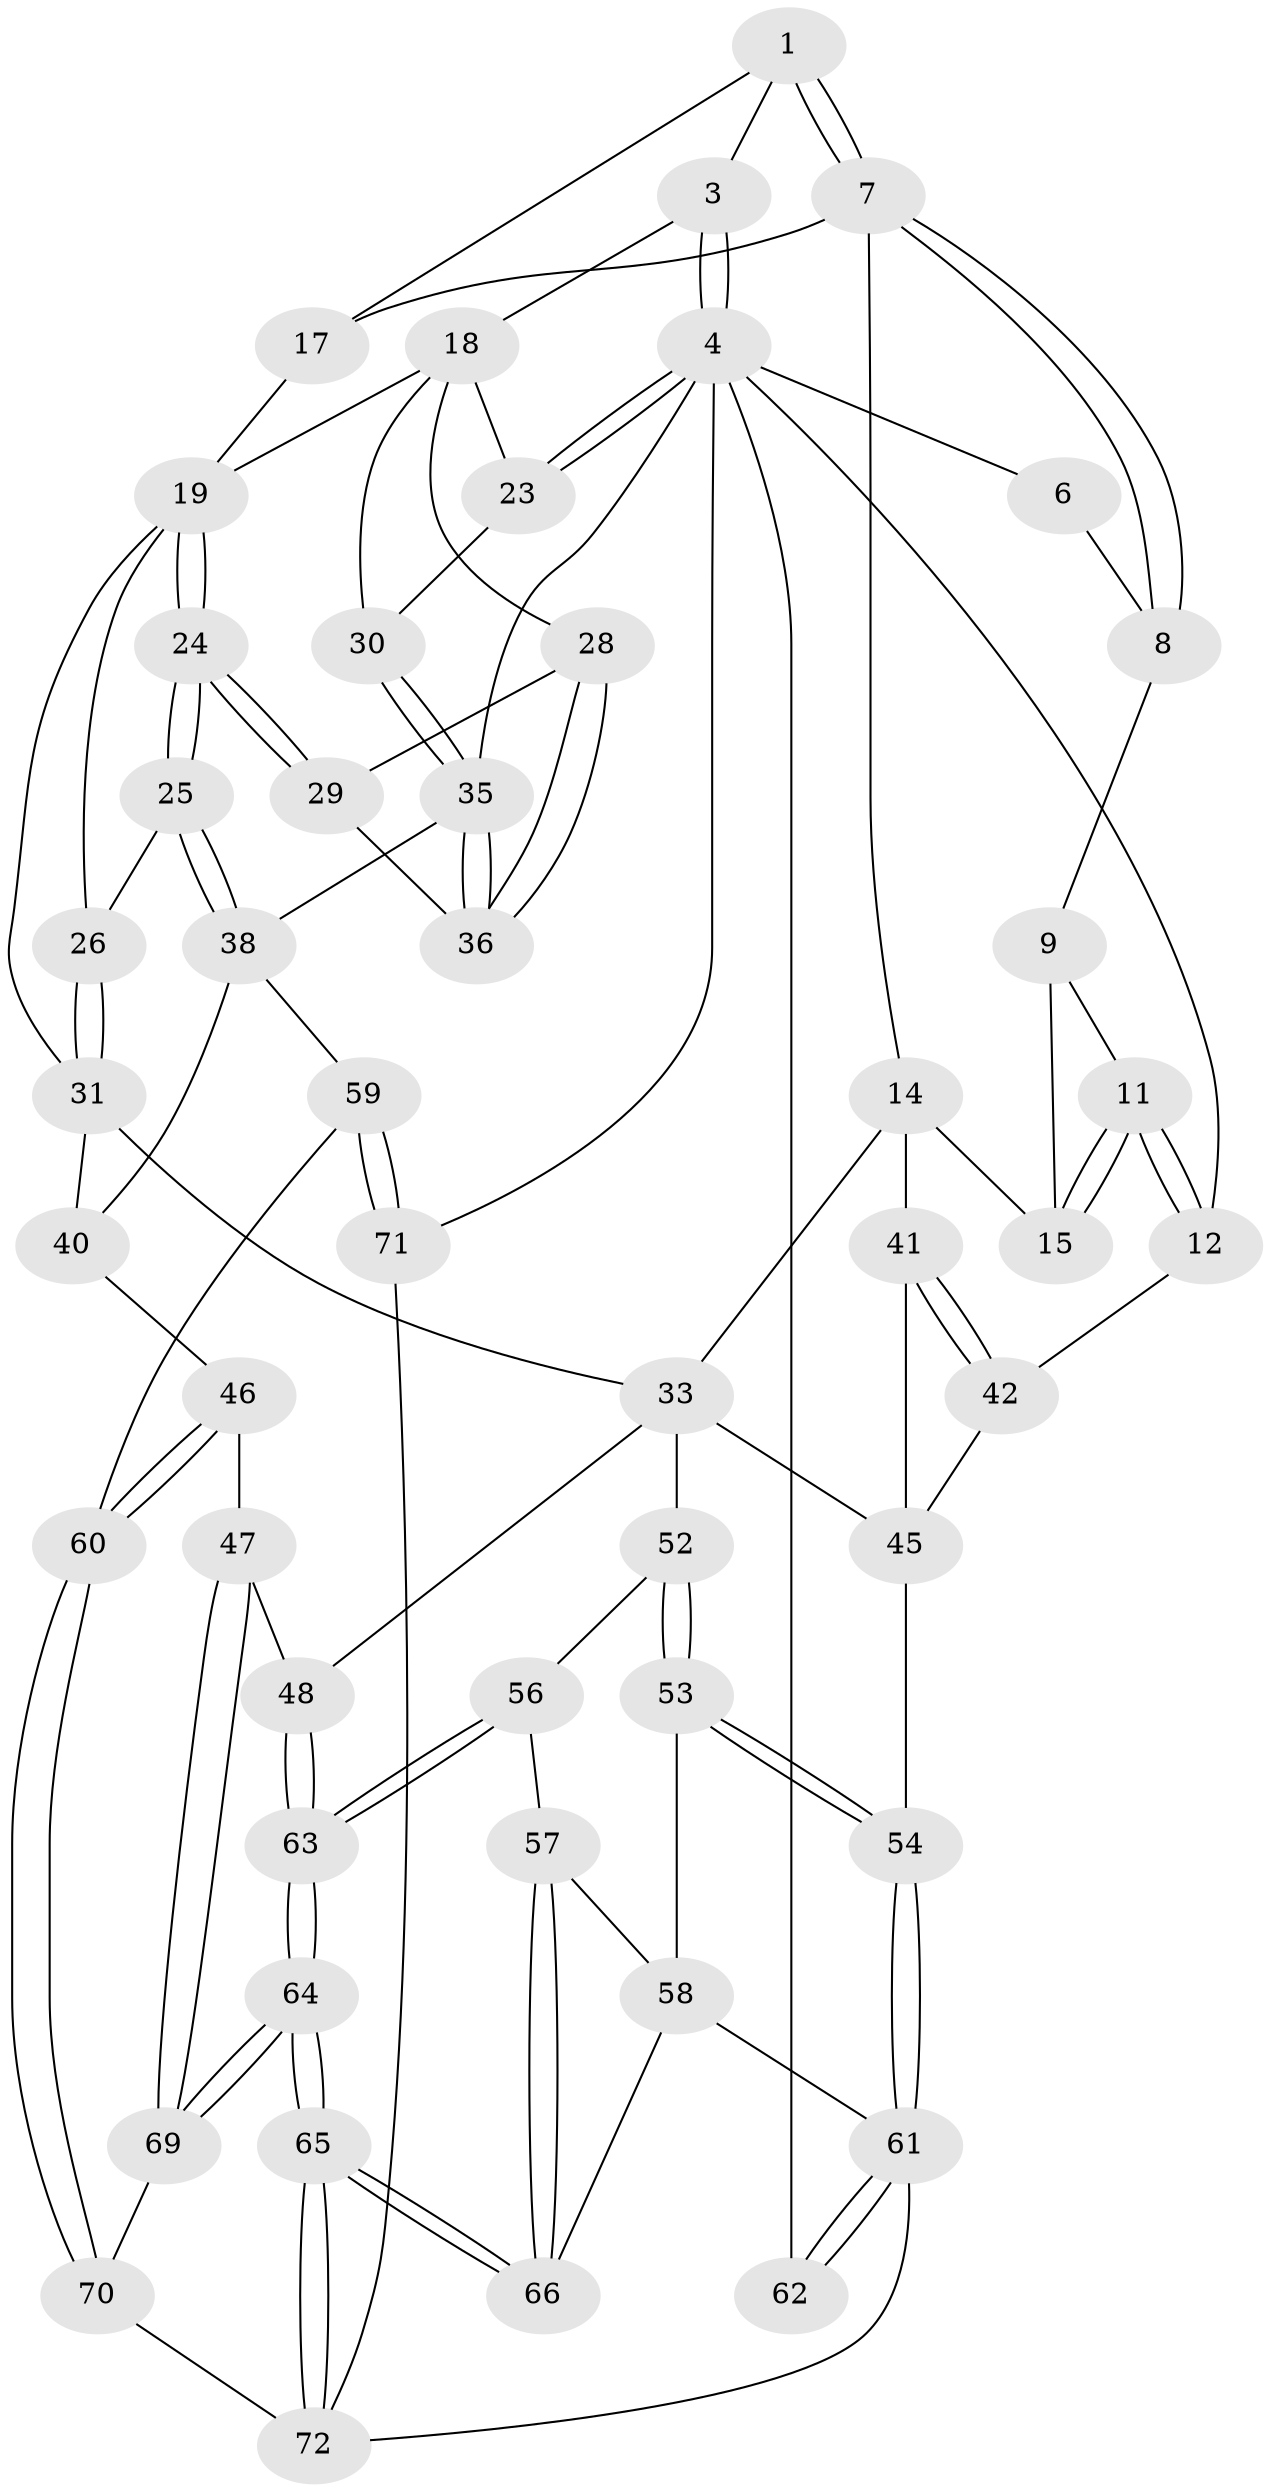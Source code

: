 // original degree distribution, {3: 0.02702702702702703, 4: 0.28378378378378377, 6: 0.25675675675675674, 5: 0.43243243243243246}
// Generated by graph-tools (version 1.1) at 2025/21/03/04/25 18:21:22]
// undirected, 51 vertices, 116 edges
graph export_dot {
graph [start="1"]
  node [color=gray90,style=filled];
  1 [pos="+0.506510597421908+0",super="+2"];
  3 [pos="+0.7334410031766041+0"];
  4 [pos="+1+0",super="+5+51"];
  6 [pos="+0.12640074970043277+0"];
  7 [pos="+0.31306717720676447+0.13016907942546155",super="+13"];
  8 [pos="+0.15194429453039326+0"];
  9 [pos="+0.11620767513610657+0.03996896937033327",super="+10"];
  11 [pos="+0+0.33121291404357517"];
  12 [pos="+0+0.35722568353840417"];
  14 [pos="+0.32581437885675885+0.24647174406407935",super="+34"];
  15 [pos="+0.2515590878099941+0.24429506129687317",super="+16"];
  17 [pos="+0.5503120537458284+0.06333489762605866"];
  18 [pos="+0.7594855763923+0",super="+22"];
  19 [pos="+0.7259272384093939+0.035696593902803206",super="+20"];
  23 [pos="+1+0.24019367575272743"];
  24 [pos="+0.6944646809701926+0.2777795680258736"];
  25 [pos="+0.6875252301594729+0.28640184901608345"];
  26 [pos="+0.6650527782606998+0.2867831305692219"];
  28 [pos="+0.8358269153970228+0.15639188227545947"];
  29 [pos="+0.7492739268508865+0.2503280973818091"];
  30 [pos="+1+0.3704480389154804"];
  31 [pos="+0.5738684492698968+0.2980857775848732",super="+32"];
  33 [pos="+0.4088347402642546+0.37567096690288204",super="+43"];
  35 [pos="+1+0.4852346031611042",super="+37"];
  36 [pos="+0.8960998249795643+0.28003961724560045"];
  38 [pos="+0.9201842965099161+0.570212162974631",super="+39"];
  40 [pos="+0.6108548495746301+0.5224193938982695"];
  41 [pos="+0.22274868161265965+0.4017208839283336"];
  42 [pos="+0+0.4568268445836323"];
  45 [pos="+0.17637221509705805+0.536402067047217",super="+50"];
  46 [pos="+0.517785571100275+0.6771398807111089"];
  47 [pos="+0.41792207097139067+0.7107080010157236"];
  48 [pos="+0.37733286145455625+0.68396936984027"];
  52 [pos="+0.15965301158850237+0.6695099824756975",super="+55"];
  53 [pos="+0.026299455961187317+0.6814902285876255"];
  54 [pos="+0+0.5690297359360852"];
  56 [pos="+0.1708676115573231+0.7763488298876866"];
  57 [pos="+0.1541482816837482+0.7725480828430826"];
  58 [pos="+0.1048933944607093+0.7542890884693185",super="+67"];
  59 [pos="+0.7826844247261439+0.7919345179444244"];
  60 [pos="+0.7540590731374989+0.795122196211034"];
  61 [pos="+0+0.8242483239939898",super="+68"];
  62 [pos="+0+1"];
  63 [pos="+0.2449533763743755+0.8427036233484667"];
  64 [pos="+0.256130671526542+0.9605368697835773"];
  65 [pos="+0.2411638734063881+1"];
  66 [pos="+0.16723984019061788+0.9466256449220096"];
  69 [pos="+0.4376807243100807+0.7952730428176531"];
  70 [pos="+0.5284346906832788+0.9124328962643197"];
  71 [pos="+0.9635554700155066+1"];
  72 [pos="+0.2669713234677601+1",super="+74"];
  1 -- 7;
  1 -- 7;
  1 -- 3;
  1 -- 17;
  3 -- 4;
  3 -- 4;
  3 -- 18;
  4 -- 23;
  4 -- 23;
  4 -- 12;
  4 -- 62 [weight=2];
  4 -- 6;
  4 -- 35;
  4 -- 71;
  6 -- 8;
  7 -- 8;
  7 -- 8;
  7 -- 17;
  7 -- 14;
  8 -- 9;
  9 -- 11;
  9 -- 15 [weight=2];
  11 -- 12;
  11 -- 12;
  11 -- 15;
  11 -- 15;
  12 -- 42;
  14 -- 15;
  14 -- 33;
  14 -- 41;
  17 -- 19;
  18 -- 19;
  18 -- 28;
  18 -- 30;
  18 -- 23;
  19 -- 24;
  19 -- 24;
  19 -- 26;
  19 -- 31;
  23 -- 30;
  24 -- 25;
  24 -- 25;
  24 -- 29;
  24 -- 29;
  25 -- 26;
  25 -- 38;
  25 -- 38;
  26 -- 31;
  26 -- 31;
  28 -- 29;
  28 -- 36;
  28 -- 36;
  29 -- 36;
  30 -- 35;
  30 -- 35;
  31 -- 40;
  31 -- 33;
  33 -- 48;
  33 -- 52 [weight=2];
  33 -- 45;
  35 -- 36;
  35 -- 36;
  35 -- 38;
  38 -- 40;
  38 -- 59;
  40 -- 46;
  41 -- 42;
  41 -- 42;
  41 -- 45;
  42 -- 45;
  45 -- 54;
  46 -- 47;
  46 -- 60;
  46 -- 60;
  47 -- 48;
  47 -- 69;
  47 -- 69;
  48 -- 63;
  48 -- 63;
  52 -- 53;
  52 -- 53;
  52 -- 56;
  53 -- 54;
  53 -- 54;
  53 -- 58;
  54 -- 61;
  54 -- 61;
  56 -- 57;
  56 -- 63;
  56 -- 63;
  57 -- 58;
  57 -- 66;
  57 -- 66;
  58 -- 61;
  58 -- 66;
  59 -- 60;
  59 -- 71;
  59 -- 71;
  60 -- 70;
  60 -- 70;
  61 -- 62 [weight=2];
  61 -- 62;
  61 -- 72;
  63 -- 64;
  63 -- 64;
  64 -- 65;
  64 -- 65;
  64 -- 69;
  64 -- 69;
  65 -- 66;
  65 -- 66;
  65 -- 72;
  65 -- 72;
  69 -- 70;
  70 -- 72;
  71 -- 72;
}
